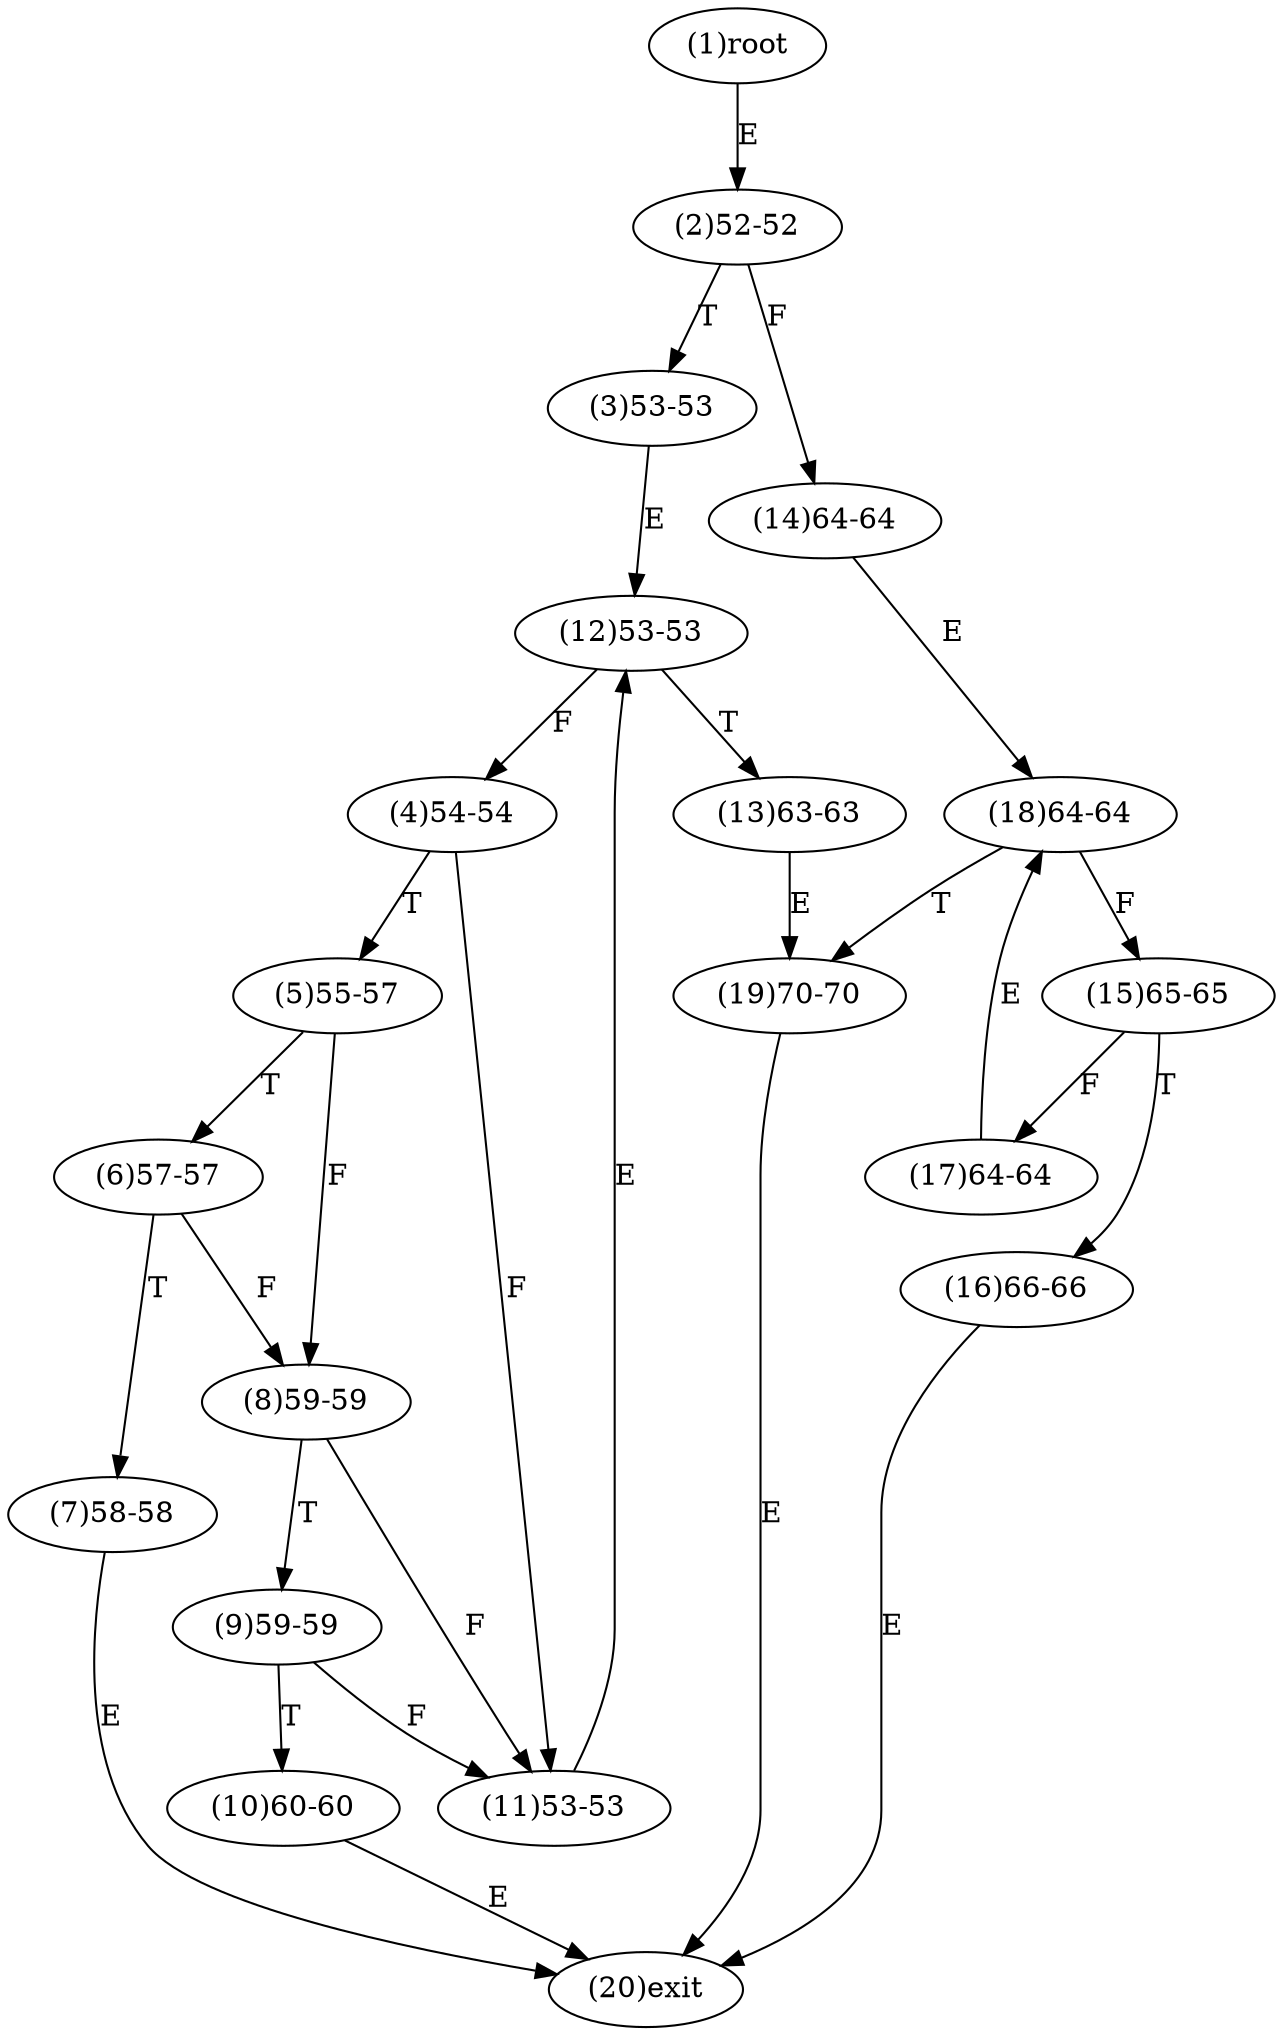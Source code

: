 digraph "" { 
1[ label="(1)root"];
2[ label="(2)52-52"];
3[ label="(3)53-53"];
4[ label="(4)54-54"];
5[ label="(5)55-57"];
6[ label="(6)57-57"];
7[ label="(7)58-58"];
8[ label="(8)59-59"];
9[ label="(9)59-59"];
10[ label="(10)60-60"];
11[ label="(11)53-53"];
12[ label="(12)53-53"];
13[ label="(13)63-63"];
14[ label="(14)64-64"];
15[ label="(15)65-65"];
17[ label="(17)64-64"];
16[ label="(16)66-66"];
19[ label="(19)70-70"];
18[ label="(18)64-64"];
20[ label="(20)exit"];
1->2[ label="E"];
2->14[ label="F"];
2->3[ label="T"];
3->12[ label="E"];
4->11[ label="F"];
4->5[ label="T"];
5->8[ label="F"];
5->6[ label="T"];
6->8[ label="F"];
6->7[ label="T"];
7->20[ label="E"];
8->11[ label="F"];
8->9[ label="T"];
9->11[ label="F"];
9->10[ label="T"];
10->20[ label="E"];
11->12[ label="E"];
12->4[ label="F"];
12->13[ label="T"];
13->19[ label="E"];
14->18[ label="E"];
15->17[ label="F"];
15->16[ label="T"];
16->20[ label="E"];
17->18[ label="E"];
18->15[ label="F"];
18->19[ label="T"];
19->20[ label="E"];
}